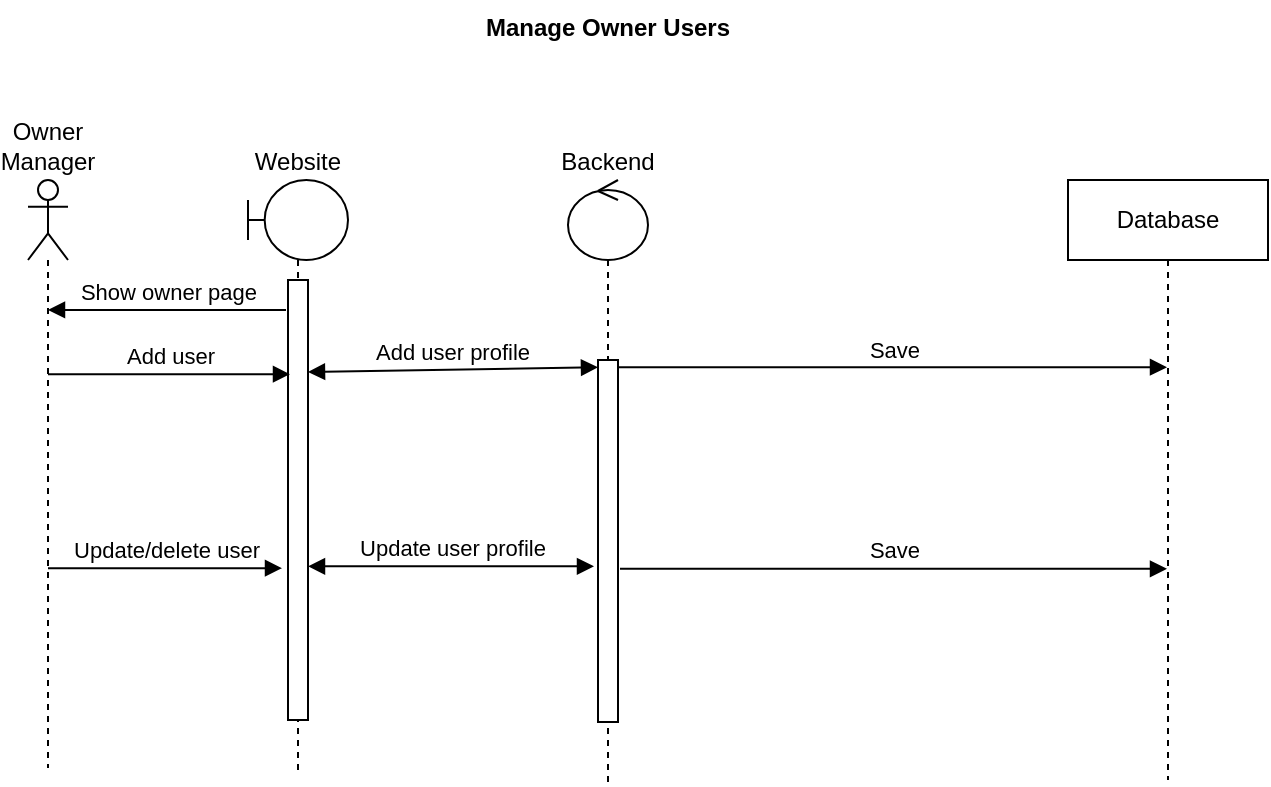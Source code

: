 <mxfile version="20.3.0" type="device"><diagram id="aWFk8jPY2MmRojWQCba8" name="Page-1"><mxGraphModel dx="1422" dy="857" grid="0" gridSize="10" guides="1" tooltips="1" connect="1" arrows="1" fold="1" page="1" pageScale="1" pageWidth="850" pageHeight="1100" math="0" shadow="0"><root><mxCell id="0"/><mxCell id="1" parent="0"/><mxCell id="fuEKCW4SCzqdRqs_v720-3" value="Owner Manager" style="shape=umlLifeline;participant=umlActor;perimeter=lifelinePerimeter;whiteSpace=wrap;html=1;container=1;collapsible=0;recursiveResize=0;verticalAlign=bottom;spacingTop=36;outlineConnect=0;size=40;gradientColor=none;horizontal=1;labelPosition=center;verticalLabelPosition=top;align=center;" vertex="1" parent="1"><mxGeometry x="110" y="240" width="20" height="294" as="geometry"/></mxCell><mxCell id="fuEKCW4SCzqdRqs_v720-5" value="Website" style="shape=umlLifeline;participant=umlBoundary;perimeter=lifelinePerimeter;whiteSpace=wrap;html=1;container=1;collapsible=0;recursiveResize=0;verticalAlign=bottom;spacingTop=36;outlineConnect=0;labelPosition=center;verticalLabelPosition=top;align=center;" vertex="1" parent="1"><mxGeometry x="220" y="240" width="50" height="297" as="geometry"/></mxCell><mxCell id="fuEKCW4SCzqdRqs_v720-16" value="" style="html=1;points=[];perimeter=orthogonalPerimeter;gradientColor=none;" vertex="1" parent="fuEKCW4SCzqdRqs_v720-5"><mxGeometry x="20" y="50" width="10" height="220" as="geometry"/></mxCell><mxCell id="fuEKCW4SCzqdRqs_v720-6" value="Backend" style="shape=umlLifeline;participant=umlControl;perimeter=lifelinePerimeter;whiteSpace=wrap;html=1;container=1;collapsible=0;recursiveResize=0;verticalAlign=bottom;spacingTop=36;outlineConnect=0;labelPosition=center;verticalLabelPosition=top;align=center;" vertex="1" parent="1"><mxGeometry x="380" y="240" width="40" height="302" as="geometry"/></mxCell><mxCell id="fuEKCW4SCzqdRqs_v720-18" value="" style="html=1;points=[];perimeter=orthogonalPerimeter;gradientColor=none;" vertex="1" parent="fuEKCW4SCzqdRqs_v720-6"><mxGeometry x="15" y="90" width="10" height="181" as="geometry"/></mxCell><mxCell id="fuEKCW4SCzqdRqs_v720-7" value="Database" style="shape=umlLifeline;perimeter=lifelinePerimeter;whiteSpace=wrap;html=1;container=1;collapsible=0;recursiveResize=0;outlineConnect=0;" vertex="1" parent="1"><mxGeometry x="630" y="240" width="100" height="300" as="geometry"/></mxCell><mxCell id="fuEKCW4SCzqdRqs_v720-9" value="Show owner page" style="html=1;verticalAlign=bottom;endArrow=block;rounded=0;exitX=-0.1;exitY=0.068;exitDx=0;exitDy=0;exitPerimeter=0;" edge="1" parent="1" source="fuEKCW4SCzqdRqs_v720-16" target="fuEKCW4SCzqdRqs_v720-3"><mxGeometry width="80" relative="1" as="geometry"><mxPoint x="550" y="440" as="sourcePoint"/><mxPoint x="630" y="440" as="targetPoint"/></mxGeometry></mxCell><mxCell id="fuEKCW4SCzqdRqs_v720-10" value="Add user" style="html=1;verticalAlign=bottom;endArrow=block;rounded=0;entryX=0.1;entryY=0.214;entryDx=0;entryDy=0;entryPerimeter=0;" edge="1" parent="1" source="fuEKCW4SCzqdRqs_v720-3" target="fuEKCW4SCzqdRqs_v720-16"><mxGeometry width="80" relative="1" as="geometry"><mxPoint x="550" y="590" as="sourcePoint"/><mxPoint x="630" y="590" as="targetPoint"/></mxGeometry></mxCell><mxCell id="fuEKCW4SCzqdRqs_v720-12" value="Update/delete user" style="html=1;verticalAlign=bottom;endArrow=block;rounded=0;entryX=-0.3;entryY=0.655;entryDx=0;entryDy=0;entryPerimeter=0;" edge="1" parent="1" source="fuEKCW4SCzqdRqs_v720-3" target="fuEKCW4SCzqdRqs_v720-16"><mxGeometry width="80" relative="1" as="geometry"><mxPoint x="330" y="630" as="sourcePoint"/><mxPoint x="240" y="500" as="targetPoint"/></mxGeometry></mxCell><mxCell id="fuEKCW4SCzqdRqs_v720-20" value="Add user profile" style="endArrow=block;startArrow=block;endFill=1;startFill=1;html=1;rounded=0;labelPosition=center;verticalLabelPosition=top;align=center;verticalAlign=bottom;entryX=0;entryY=0.02;entryDx=0;entryDy=0;entryPerimeter=0;exitX=1;exitY=0.209;exitDx=0;exitDy=0;exitPerimeter=0;" edge="1" parent="1" source="fuEKCW4SCzqdRqs_v720-16" target="fuEKCW4SCzqdRqs_v720-18"><mxGeometry width="160" relative="1" as="geometry"><mxPoint x="510" y="440" as="sourcePoint"/><mxPoint x="400" y="360" as="targetPoint"/></mxGeometry></mxCell><mxCell id="fuEKCW4SCzqdRqs_v720-21" value="Save" style="html=1;verticalAlign=bottom;endArrow=block;rounded=0;exitX=1;exitY=0.02;exitDx=0;exitDy=0;exitPerimeter=0;" edge="1" parent="1" source="fuEKCW4SCzqdRqs_v720-18" target="fuEKCW4SCzqdRqs_v720-7"><mxGeometry width="80" relative="1" as="geometry"><mxPoint x="440" y="360" as="sourcePoint"/><mxPoint x="539.5" y="347.7" as="targetPoint"/></mxGeometry></mxCell><mxCell id="fuEKCW4SCzqdRqs_v720-27" value="Update user profile" style="endArrow=block;startArrow=block;endFill=1;startFill=1;html=1;rounded=0;entryX=-0.2;entryY=0.57;entryDx=0;entryDy=0;entryPerimeter=0;labelPosition=center;verticalLabelPosition=top;align=center;verticalAlign=bottom;" edge="1" parent="1" source="fuEKCW4SCzqdRqs_v720-16" target="fuEKCW4SCzqdRqs_v720-18"><mxGeometry width="160" relative="1" as="geometry"><mxPoint x="430" y="710" as="sourcePoint"/><mxPoint x="590" y="710" as="targetPoint"/></mxGeometry></mxCell><mxCell id="fuEKCW4SCzqdRqs_v720-28" value="Save" style="html=1;verticalAlign=bottom;endArrow=block;rounded=0;exitX=1.1;exitY=0.577;exitDx=0;exitDy=0;exitPerimeter=0;" edge="1" parent="1" source="fuEKCW4SCzqdRqs_v720-18" target="fuEKCW4SCzqdRqs_v720-7"><mxGeometry width="80" relative="1" as="geometry"><mxPoint x="460" y="640" as="sourcePoint"/><mxPoint x="540" y="640" as="targetPoint"/></mxGeometry></mxCell><mxCell id="fuEKCW4SCzqdRqs_v720-33" value="Manage Owner Users" style="text;align=center;fontStyle=1;verticalAlign=middle;spacingLeft=3;spacingRight=3;strokeColor=none;rotatable=0;points=[[0,0.5],[1,0.5]];portConstraint=eastwest;gradientColor=none;" vertex="1" parent="1"><mxGeometry x="360" y="150" width="80" height="26" as="geometry"/></mxCell></root></mxGraphModel></diagram></mxfile>